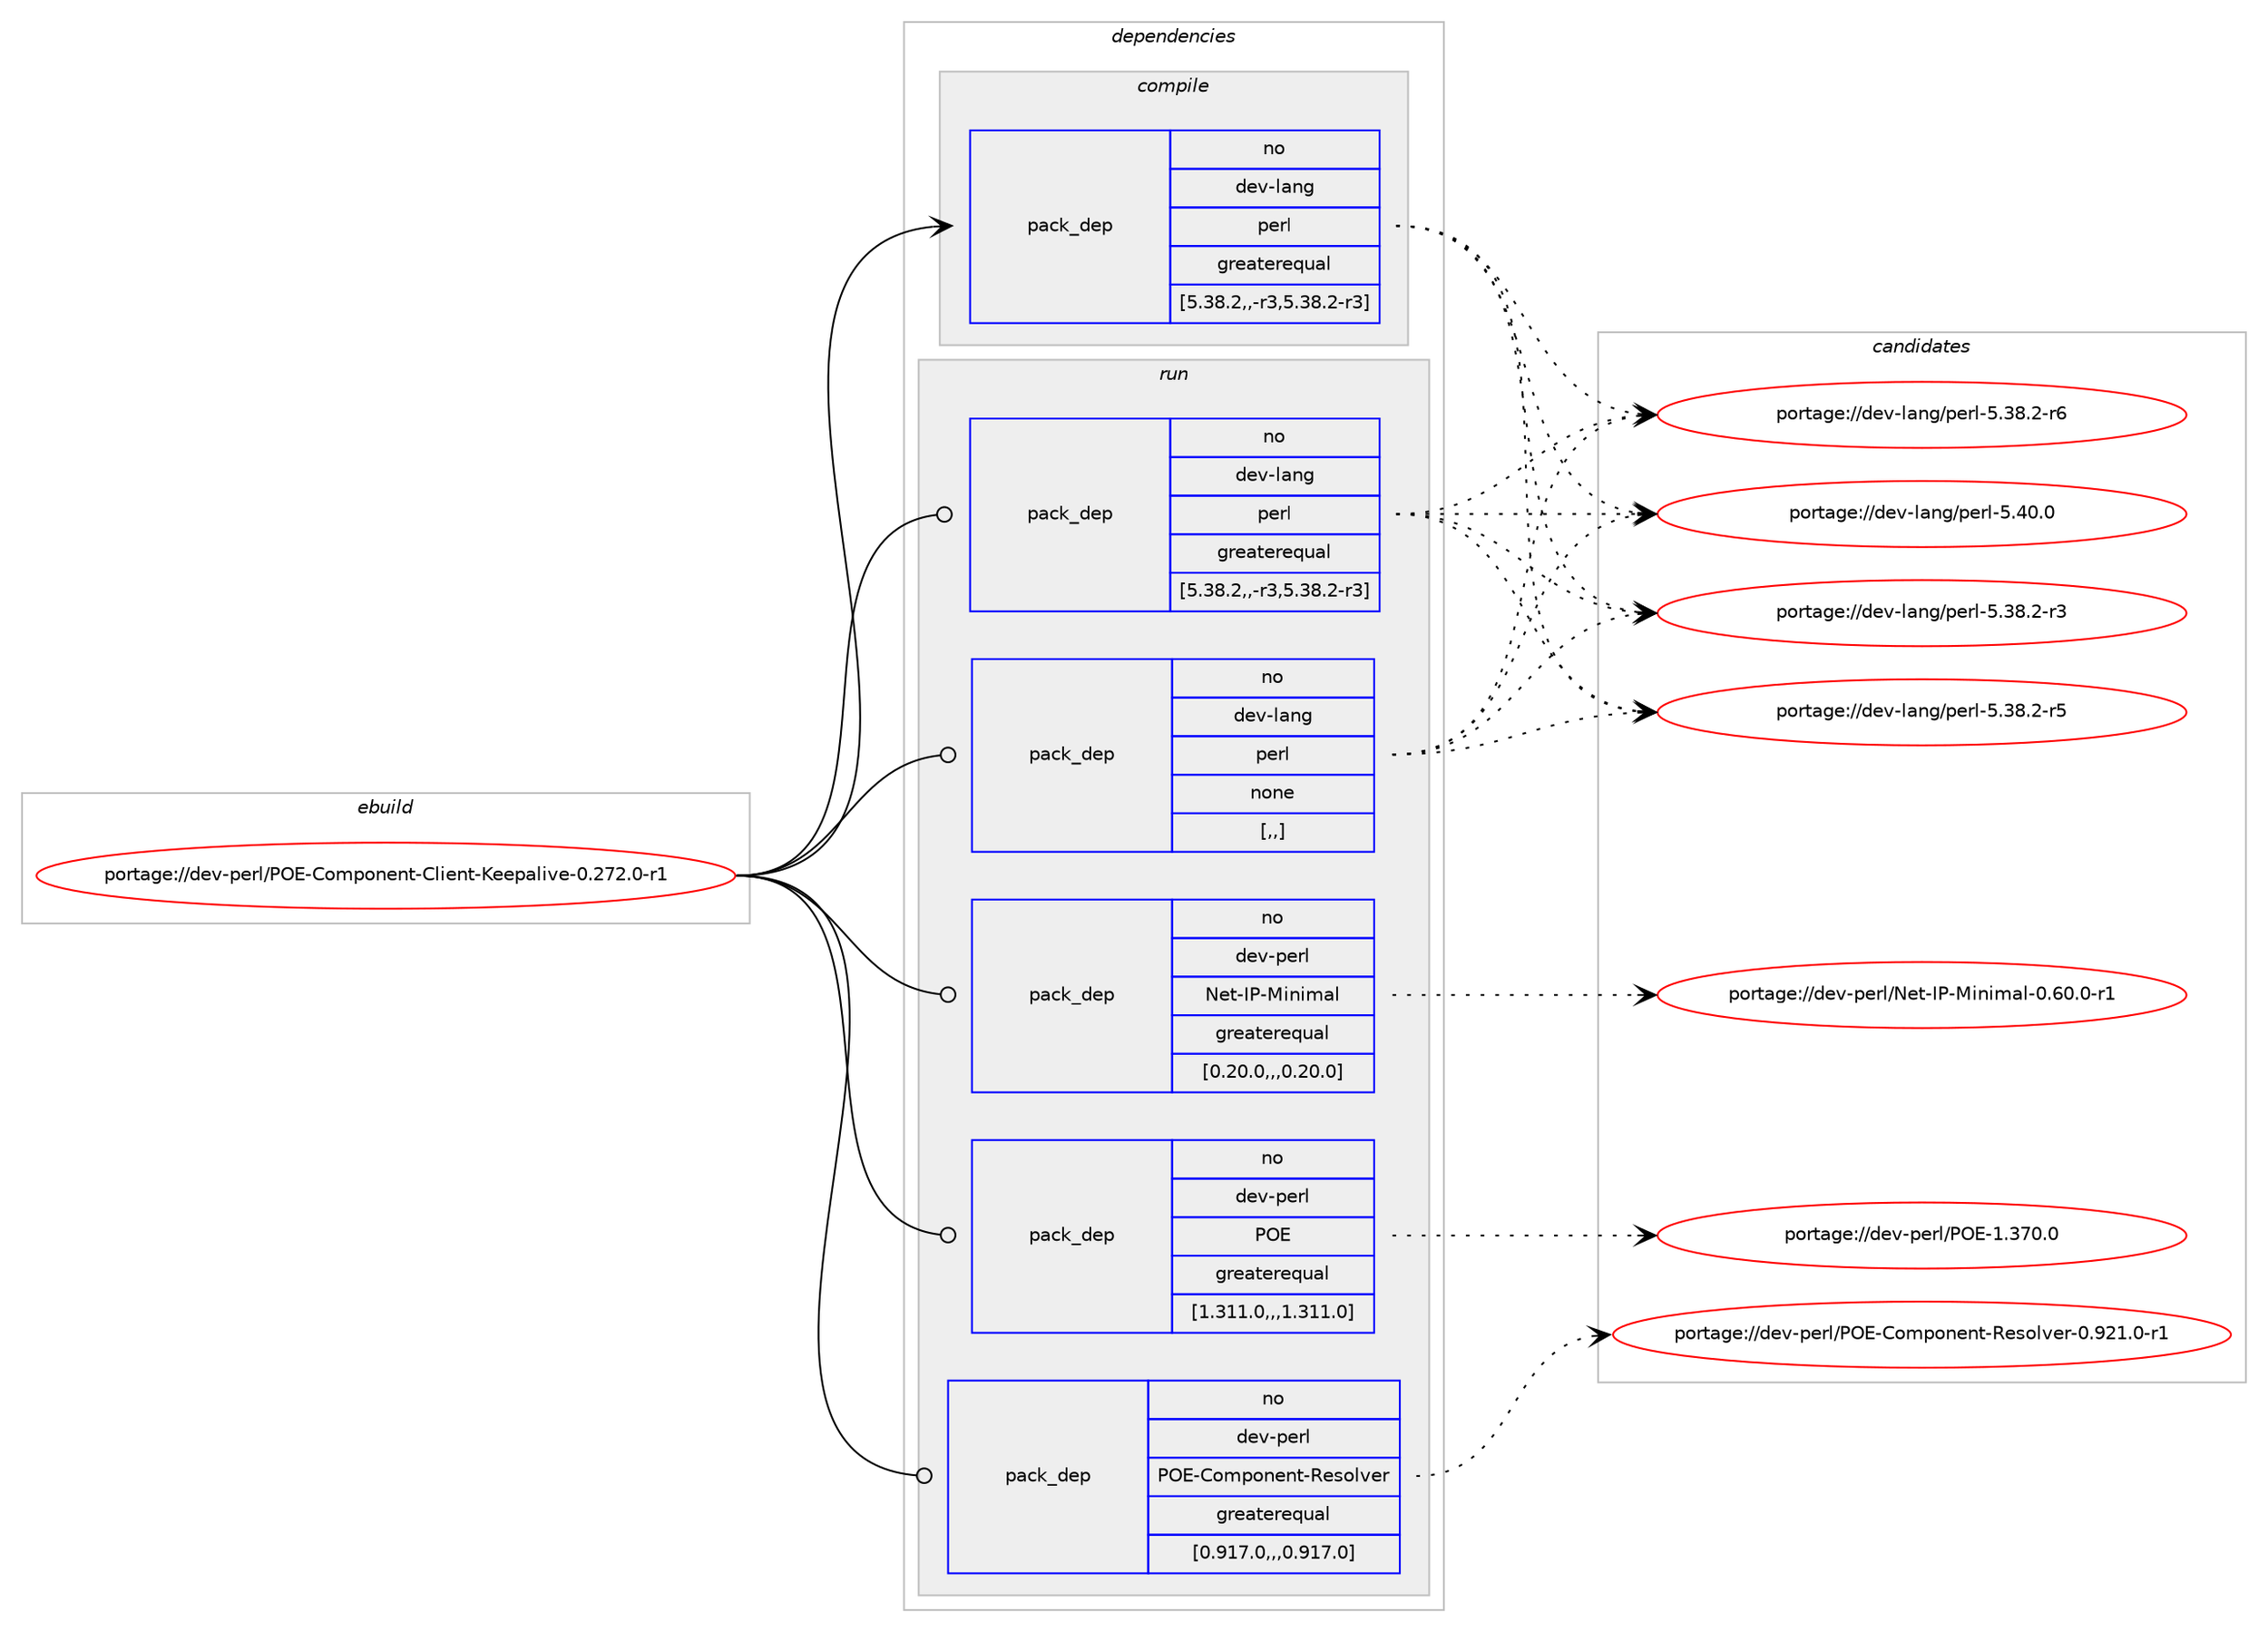 digraph prolog {

# *************
# Graph options
# *************

newrank=true;
concentrate=true;
compound=true;
graph [rankdir=LR,fontname=Helvetica,fontsize=10,ranksep=1.5];#, ranksep=2.5, nodesep=0.2];
edge  [arrowhead=vee];
node  [fontname=Helvetica,fontsize=10];

# **********
# The ebuild
# **********

subgraph cluster_leftcol {
color=gray;
rank=same;
label=<<i>ebuild</i>>;
id [label="portage://dev-perl/POE-Component-Client-Keepalive-0.272.0-r1", color=red, width=4, href="../dev-perl/POE-Component-Client-Keepalive-0.272.0-r1.svg"];
}

# ****************
# The dependencies
# ****************

subgraph cluster_midcol {
color=gray;
label=<<i>dependencies</i>>;
subgraph cluster_compile {
fillcolor="#eeeeee";
style=filled;
label=<<i>compile</i>>;
subgraph pack101485 {
dependency131810 [label=<<TABLE BORDER="0" CELLBORDER="1" CELLSPACING="0" CELLPADDING="4" WIDTH="220"><TR><TD ROWSPAN="6" CELLPADDING="30">pack_dep</TD></TR><TR><TD WIDTH="110">no</TD></TR><TR><TD>dev-lang</TD></TR><TR><TD>perl</TD></TR><TR><TD>greaterequal</TD></TR><TR><TD>[5.38.2,,-r3,5.38.2-r3]</TD></TR></TABLE>>, shape=none, color=blue];
}
id:e -> dependency131810:w [weight=20,style="solid",arrowhead="vee"];
}
subgraph cluster_compileandrun {
fillcolor="#eeeeee";
style=filled;
label=<<i>compile and run</i>>;
}
subgraph cluster_run {
fillcolor="#eeeeee";
style=filled;
label=<<i>run</i>>;
subgraph pack101486 {
dependency131811 [label=<<TABLE BORDER="0" CELLBORDER="1" CELLSPACING="0" CELLPADDING="4" WIDTH="220"><TR><TD ROWSPAN="6" CELLPADDING="30">pack_dep</TD></TR><TR><TD WIDTH="110">no</TD></TR><TR><TD>dev-lang</TD></TR><TR><TD>perl</TD></TR><TR><TD>greaterequal</TD></TR><TR><TD>[5.38.2,,-r3,5.38.2-r3]</TD></TR></TABLE>>, shape=none, color=blue];
}
id:e -> dependency131811:w [weight=20,style="solid",arrowhead="odot"];
subgraph pack101487 {
dependency131812 [label=<<TABLE BORDER="0" CELLBORDER="1" CELLSPACING="0" CELLPADDING="4" WIDTH="220"><TR><TD ROWSPAN="6" CELLPADDING="30">pack_dep</TD></TR><TR><TD WIDTH="110">no</TD></TR><TR><TD>dev-lang</TD></TR><TR><TD>perl</TD></TR><TR><TD>none</TD></TR><TR><TD>[,,]</TD></TR></TABLE>>, shape=none, color=blue];
}
id:e -> dependency131812:w [weight=20,style="solid",arrowhead="odot"];
subgraph pack101488 {
dependency131813 [label=<<TABLE BORDER="0" CELLBORDER="1" CELLSPACING="0" CELLPADDING="4" WIDTH="220"><TR><TD ROWSPAN="6" CELLPADDING="30">pack_dep</TD></TR><TR><TD WIDTH="110">no</TD></TR><TR><TD>dev-perl</TD></TR><TR><TD>Net-IP-Minimal</TD></TR><TR><TD>greaterequal</TD></TR><TR><TD>[0.20.0,,,0.20.0]</TD></TR></TABLE>>, shape=none, color=blue];
}
id:e -> dependency131813:w [weight=20,style="solid",arrowhead="odot"];
subgraph pack101489 {
dependency131814 [label=<<TABLE BORDER="0" CELLBORDER="1" CELLSPACING="0" CELLPADDING="4" WIDTH="220"><TR><TD ROWSPAN="6" CELLPADDING="30">pack_dep</TD></TR><TR><TD WIDTH="110">no</TD></TR><TR><TD>dev-perl</TD></TR><TR><TD>POE</TD></TR><TR><TD>greaterequal</TD></TR><TR><TD>[1.311.0,,,1.311.0]</TD></TR></TABLE>>, shape=none, color=blue];
}
id:e -> dependency131814:w [weight=20,style="solid",arrowhead="odot"];
subgraph pack101490 {
dependency131815 [label=<<TABLE BORDER="0" CELLBORDER="1" CELLSPACING="0" CELLPADDING="4" WIDTH="220"><TR><TD ROWSPAN="6" CELLPADDING="30">pack_dep</TD></TR><TR><TD WIDTH="110">no</TD></TR><TR><TD>dev-perl</TD></TR><TR><TD>POE-Component-Resolver</TD></TR><TR><TD>greaterequal</TD></TR><TR><TD>[0.917.0,,,0.917.0]</TD></TR></TABLE>>, shape=none, color=blue];
}
id:e -> dependency131815:w [weight=20,style="solid",arrowhead="odot"];
}
}

# **************
# The candidates
# **************

subgraph cluster_choices {
rank=same;
color=gray;
label=<<i>candidates</i>>;

subgraph choice101485 {
color=black;
nodesep=1;
choice100101118451089711010347112101114108455346515646504511451 [label="portage://dev-lang/perl-5.38.2-r3", color=red, width=4,href="../dev-lang/perl-5.38.2-r3.svg"];
choice100101118451089711010347112101114108455346515646504511453 [label="portage://dev-lang/perl-5.38.2-r5", color=red, width=4,href="../dev-lang/perl-5.38.2-r5.svg"];
choice100101118451089711010347112101114108455346515646504511454 [label="portage://dev-lang/perl-5.38.2-r6", color=red, width=4,href="../dev-lang/perl-5.38.2-r6.svg"];
choice10010111845108971101034711210111410845534652484648 [label="portage://dev-lang/perl-5.40.0", color=red, width=4,href="../dev-lang/perl-5.40.0.svg"];
dependency131810:e -> choice100101118451089711010347112101114108455346515646504511451:w [style=dotted,weight="100"];
dependency131810:e -> choice100101118451089711010347112101114108455346515646504511453:w [style=dotted,weight="100"];
dependency131810:e -> choice100101118451089711010347112101114108455346515646504511454:w [style=dotted,weight="100"];
dependency131810:e -> choice10010111845108971101034711210111410845534652484648:w [style=dotted,weight="100"];
}
subgraph choice101486 {
color=black;
nodesep=1;
choice100101118451089711010347112101114108455346515646504511451 [label="portage://dev-lang/perl-5.38.2-r3", color=red, width=4,href="../dev-lang/perl-5.38.2-r3.svg"];
choice100101118451089711010347112101114108455346515646504511453 [label="portage://dev-lang/perl-5.38.2-r5", color=red, width=4,href="../dev-lang/perl-5.38.2-r5.svg"];
choice100101118451089711010347112101114108455346515646504511454 [label="portage://dev-lang/perl-5.38.2-r6", color=red, width=4,href="../dev-lang/perl-5.38.2-r6.svg"];
choice10010111845108971101034711210111410845534652484648 [label="portage://dev-lang/perl-5.40.0", color=red, width=4,href="../dev-lang/perl-5.40.0.svg"];
dependency131811:e -> choice100101118451089711010347112101114108455346515646504511451:w [style=dotted,weight="100"];
dependency131811:e -> choice100101118451089711010347112101114108455346515646504511453:w [style=dotted,weight="100"];
dependency131811:e -> choice100101118451089711010347112101114108455346515646504511454:w [style=dotted,weight="100"];
dependency131811:e -> choice10010111845108971101034711210111410845534652484648:w [style=dotted,weight="100"];
}
subgraph choice101487 {
color=black;
nodesep=1;
choice100101118451089711010347112101114108455346515646504511451 [label="portage://dev-lang/perl-5.38.2-r3", color=red, width=4,href="../dev-lang/perl-5.38.2-r3.svg"];
choice100101118451089711010347112101114108455346515646504511453 [label="portage://dev-lang/perl-5.38.2-r5", color=red, width=4,href="../dev-lang/perl-5.38.2-r5.svg"];
choice100101118451089711010347112101114108455346515646504511454 [label="portage://dev-lang/perl-5.38.2-r6", color=red, width=4,href="../dev-lang/perl-5.38.2-r6.svg"];
choice10010111845108971101034711210111410845534652484648 [label="portage://dev-lang/perl-5.40.0", color=red, width=4,href="../dev-lang/perl-5.40.0.svg"];
dependency131812:e -> choice100101118451089711010347112101114108455346515646504511451:w [style=dotted,weight="100"];
dependency131812:e -> choice100101118451089711010347112101114108455346515646504511453:w [style=dotted,weight="100"];
dependency131812:e -> choice100101118451089711010347112101114108455346515646504511454:w [style=dotted,weight="100"];
dependency131812:e -> choice10010111845108971101034711210111410845534652484648:w [style=dotted,weight="100"];
}
subgraph choice101488 {
color=black;
nodesep=1;
choice100101118451121011141084778101116457380457710511010510997108454846544846484511449 [label="portage://dev-perl/Net-IP-Minimal-0.60.0-r1", color=red, width=4,href="../dev-perl/Net-IP-Minimal-0.60.0-r1.svg"];
dependency131813:e -> choice100101118451121011141084778101116457380457710511010510997108454846544846484511449:w [style=dotted,weight="100"];
}
subgraph choice101489 {
color=black;
nodesep=1;
choice10010111845112101114108478079694549465155484648 [label="portage://dev-perl/POE-1.370.0", color=red, width=4,href="../dev-perl/POE-1.370.0.svg"];
dependency131814:e -> choice10010111845112101114108478079694549465155484648:w [style=dotted,weight="100"];
}
subgraph choice101490 {
color=black;
nodesep=1;
choice10010111845112101114108478079694567111109112111110101110116458210111511110811810111445484657504946484511449 [label="portage://dev-perl/POE-Component-Resolver-0.921.0-r1", color=red, width=4,href="../dev-perl/POE-Component-Resolver-0.921.0-r1.svg"];
dependency131815:e -> choice10010111845112101114108478079694567111109112111110101110116458210111511110811810111445484657504946484511449:w [style=dotted,weight="100"];
}
}

}
